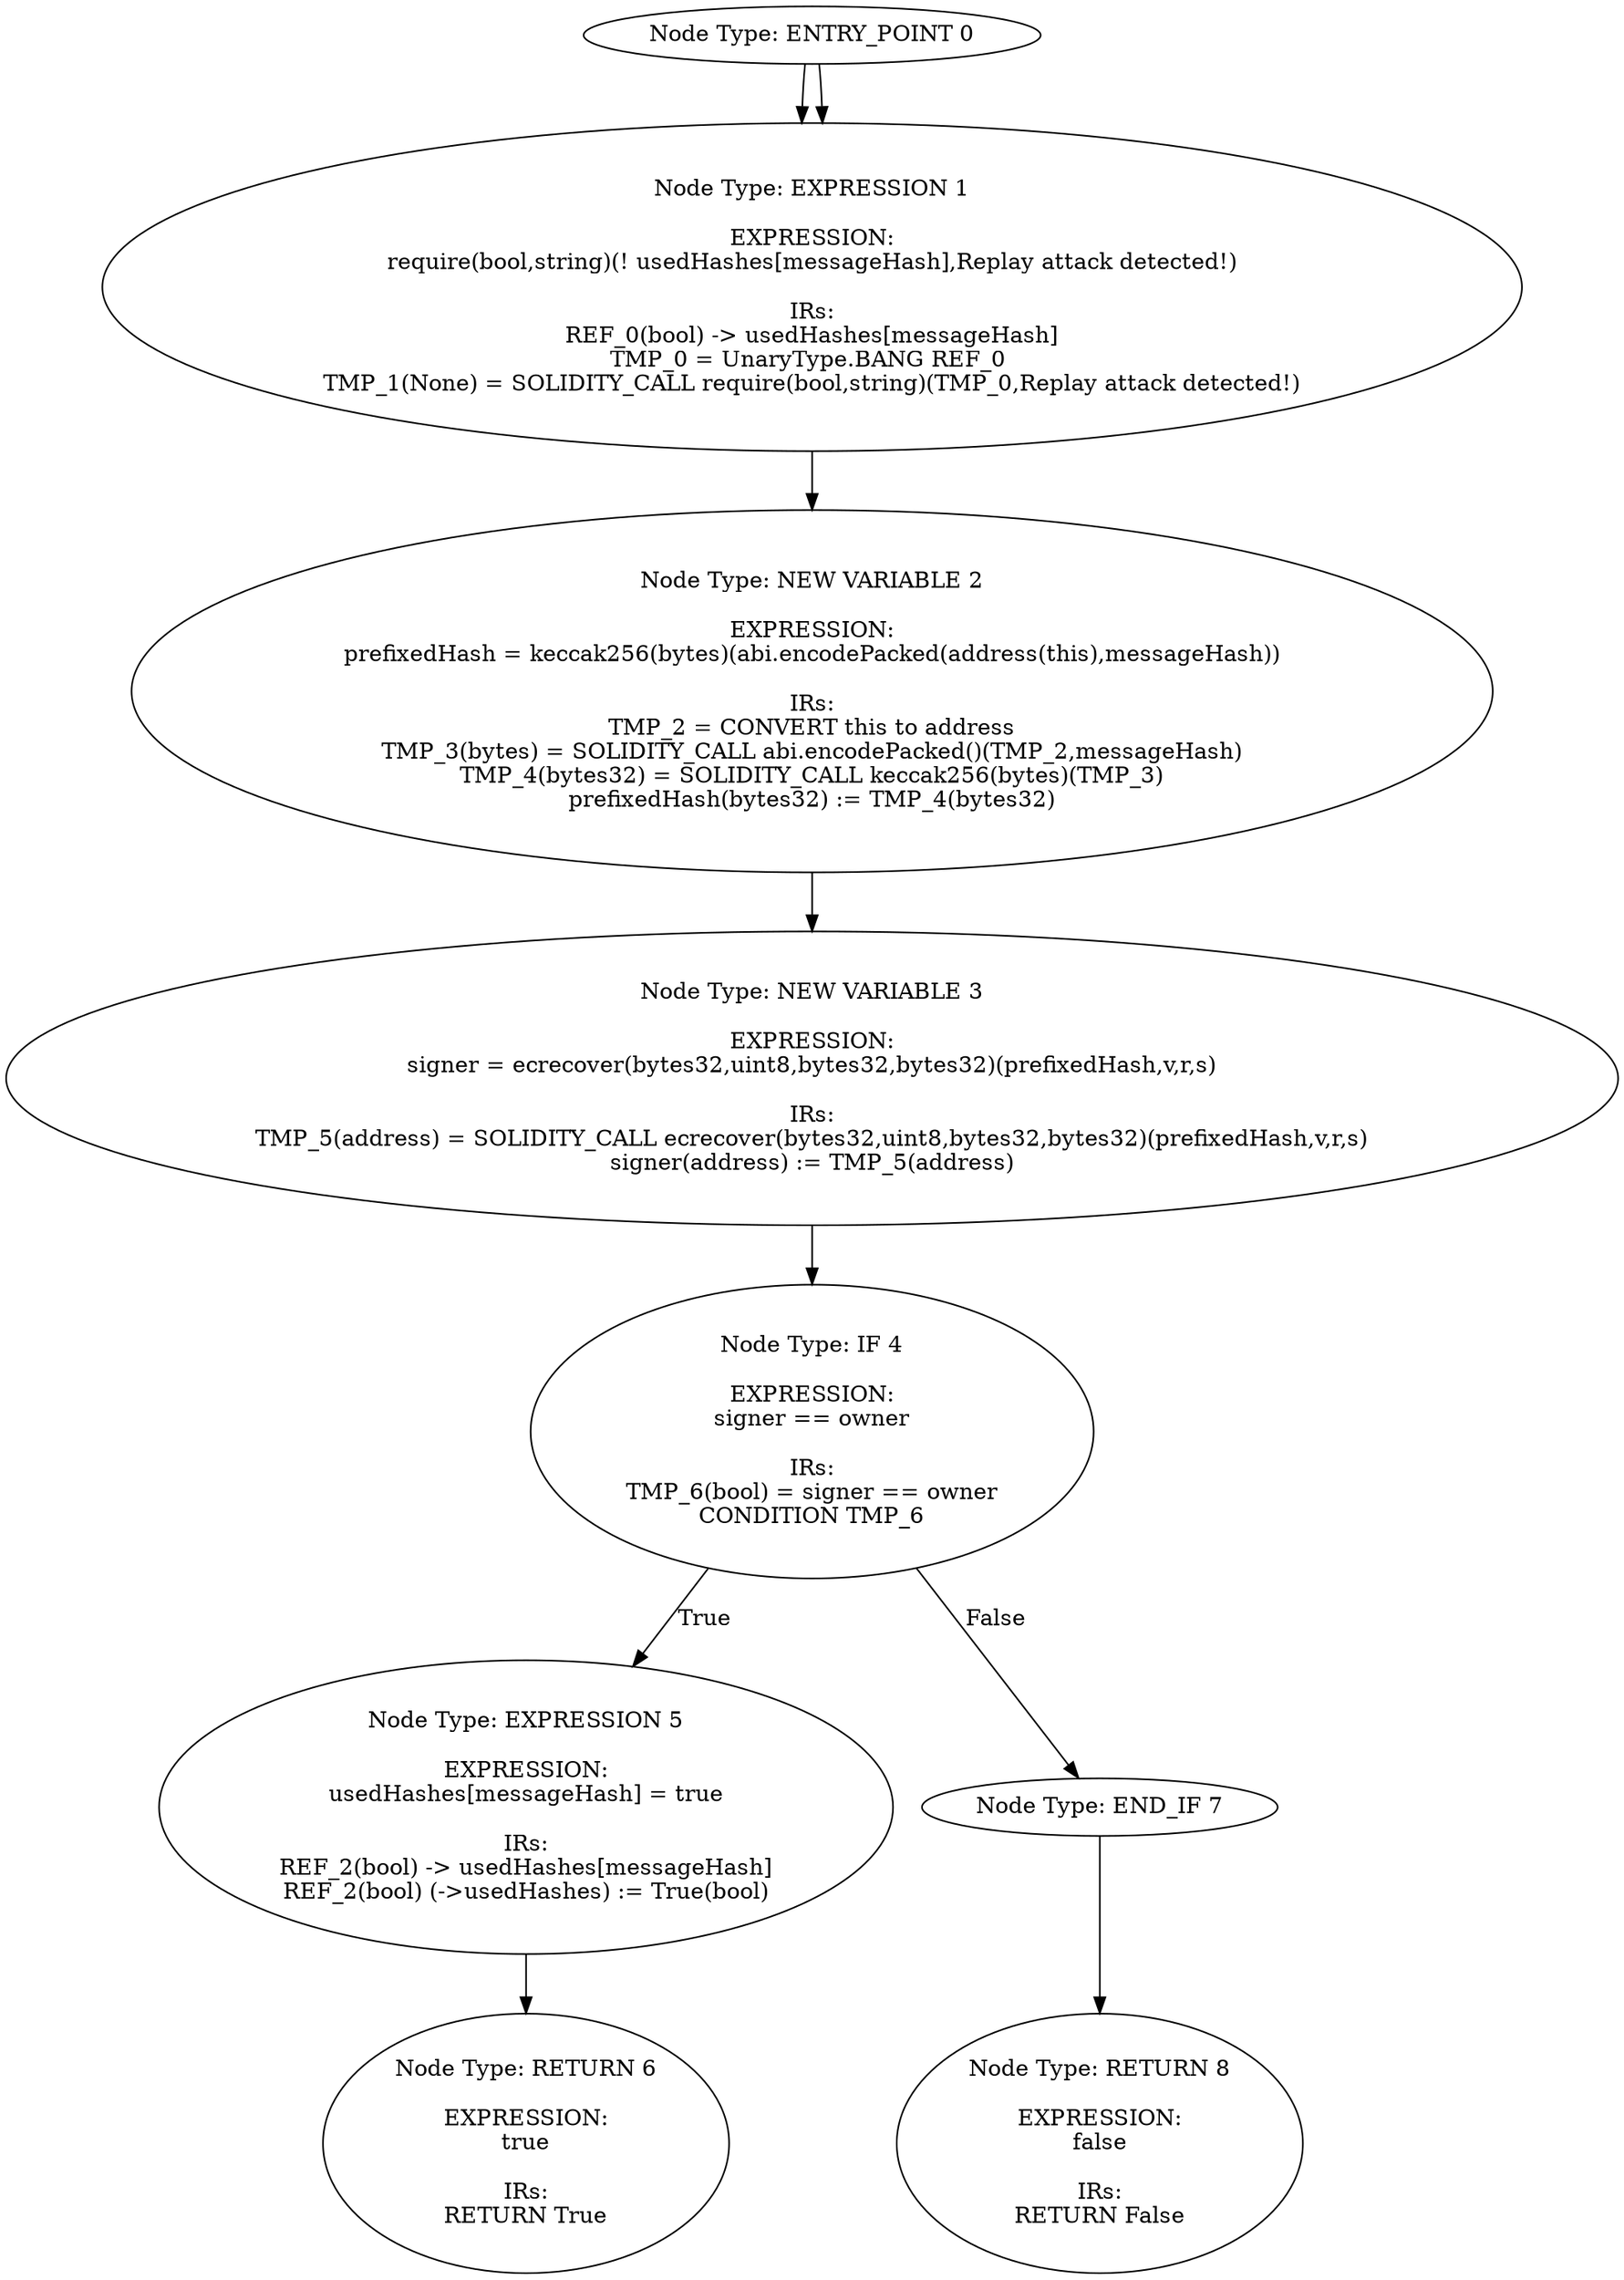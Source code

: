 digraph CFG {
0[label="Node Type: ENTRY_POINT 0
"];
0->1;
1[label="Node Type: EXPRESSION 1

EXPRESSION:
owner = msg.sender

IRs:
owner(address) := msg.sender(address)"];
0[label="Node Type: ENTRY_POINT 0
"];
0->1;
1[label="Node Type: EXPRESSION 1

EXPRESSION:
require(bool,string)(! usedHashes[messageHash],Replay attack detected!)

IRs:
REF_0(bool) -> usedHashes[messageHash]
TMP_0 = UnaryType.BANG REF_0 
TMP_1(None) = SOLIDITY_CALL require(bool,string)(TMP_0,Replay attack detected!)"];
1->2;
2[label="Node Type: NEW VARIABLE 2

EXPRESSION:
prefixedHash = keccak256(bytes)(abi.encodePacked(address(this),messageHash))

IRs:
TMP_2 = CONVERT this to address
TMP_3(bytes) = SOLIDITY_CALL abi.encodePacked()(TMP_2,messageHash)
TMP_4(bytes32) = SOLIDITY_CALL keccak256(bytes)(TMP_3)
prefixedHash(bytes32) := TMP_4(bytes32)"];
2->3;
3[label="Node Type: NEW VARIABLE 3

EXPRESSION:
signer = ecrecover(bytes32,uint8,bytes32,bytes32)(prefixedHash,v,r,s)

IRs:
TMP_5(address) = SOLIDITY_CALL ecrecover(bytes32,uint8,bytes32,bytes32)(prefixedHash,v,r,s)
signer(address) := TMP_5(address)"];
3->4;
4[label="Node Type: IF 4

EXPRESSION:
signer == owner

IRs:
TMP_6(bool) = signer == owner
CONDITION TMP_6"];
4->5[label="True"];
4->7[label="False"];
5[label="Node Type: EXPRESSION 5

EXPRESSION:
usedHashes[messageHash] = true

IRs:
REF_2(bool) -> usedHashes[messageHash]
REF_2(bool) (->usedHashes) := True(bool)"];
5->6;
6[label="Node Type: RETURN 6

EXPRESSION:
true

IRs:
RETURN True"];
7[label="Node Type: END_IF 7
"];
7->8;
8[label="Node Type: RETURN 8

EXPRESSION:
false

IRs:
RETURN False"];
}
